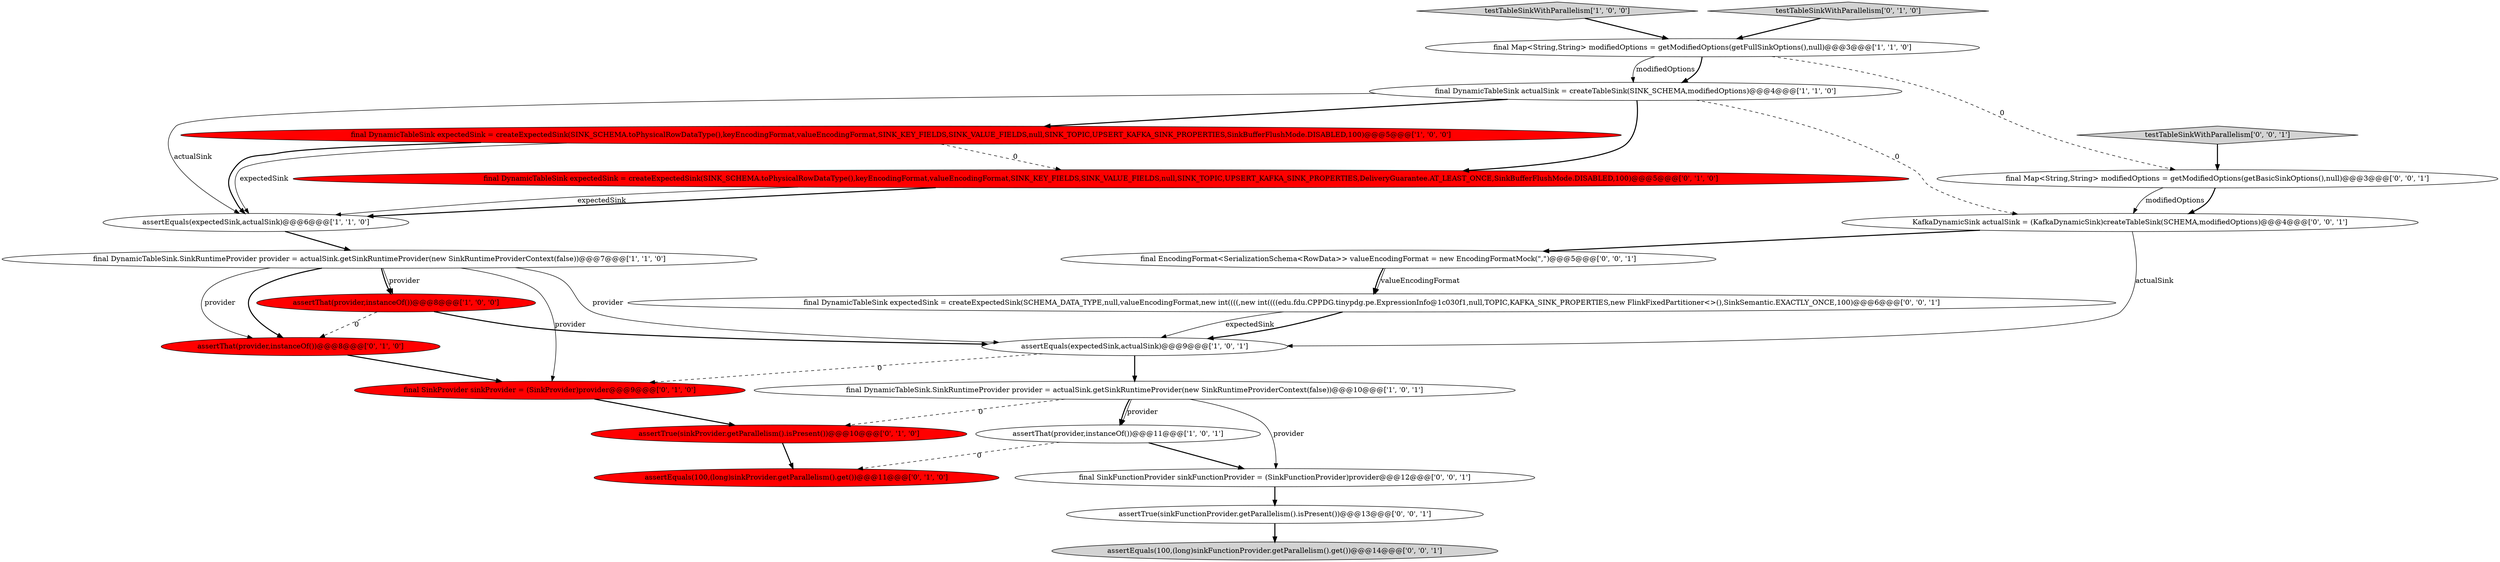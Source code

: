 digraph {
0 [style = filled, label = "final DynamicTableSink.SinkRuntimeProvider provider = actualSink.getSinkRuntimeProvider(new SinkRuntimeProviderContext(false))@@@10@@@['1', '0', '1']", fillcolor = white, shape = ellipse image = "AAA0AAABBB1BBB"];
7 [style = filled, label = "final Map<String,String> modifiedOptions = getModifiedOptions(getFullSinkOptions(),null)@@@3@@@['1', '1', '0']", fillcolor = white, shape = ellipse image = "AAA0AAABBB1BBB"];
5 [style = filled, label = "final DynamicTableSink actualSink = createTableSink(SINK_SCHEMA,modifiedOptions)@@@4@@@['1', '1', '0']", fillcolor = white, shape = ellipse image = "AAA0AAABBB1BBB"];
18 [style = filled, label = "assertEquals(100,(long)sinkFunctionProvider.getParallelism().get())@@@14@@@['0', '0', '1']", fillcolor = lightgray, shape = ellipse image = "AAA0AAABBB3BBB"];
21 [style = filled, label = "final Map<String,String> modifiedOptions = getModifiedOptions(getBasicSinkOptions(),null)@@@3@@@['0', '0', '1']", fillcolor = white, shape = ellipse image = "AAA0AAABBB3BBB"];
12 [style = filled, label = "final DynamicTableSink expectedSink = createExpectedSink(SINK_SCHEMA.toPhysicalRowDataType(),keyEncodingFormat,valueEncodingFormat,SINK_KEY_FIELDS,SINK_VALUE_FIELDS,null,SINK_TOPIC,UPSERT_KAFKA_SINK_PROPERTIES,DeliveryGuarantee.AT_LEAST_ONCE,SinkBufferFlushMode.DISABLED,100)@@@5@@@['0', '1', '0']", fillcolor = red, shape = ellipse image = "AAA1AAABBB2BBB"];
1 [style = filled, label = "final DynamicTableSink.SinkRuntimeProvider provider = actualSink.getSinkRuntimeProvider(new SinkRuntimeProviderContext(false))@@@7@@@['1', '1', '0']", fillcolor = white, shape = ellipse image = "AAA0AAABBB1BBB"];
10 [style = filled, label = "assertThat(provider,instanceOf())@@@8@@@['0', '1', '0']", fillcolor = red, shape = ellipse image = "AAA1AAABBB2BBB"];
17 [style = filled, label = "final DynamicTableSink expectedSink = createExpectedSink(SCHEMA_DATA_TYPE,null,valueEncodingFormat,new int((((,new int((((edu.fdu.CPPDG.tinypdg.pe.ExpressionInfo@1c030f1,null,TOPIC,KAFKA_SINK_PROPERTIES,new FlinkFixedPartitioner<>(),SinkSemantic.EXACTLY_ONCE,100)@@@6@@@['0', '0', '1']", fillcolor = white, shape = ellipse image = "AAA0AAABBB3BBB"];
14 [style = filled, label = "assertEquals(100,(long)sinkProvider.getParallelism().get())@@@11@@@['0', '1', '0']", fillcolor = red, shape = ellipse image = "AAA1AAABBB2BBB"];
22 [style = filled, label = "final SinkFunctionProvider sinkFunctionProvider = (SinkFunctionProvider)provider@@@12@@@['0', '0', '1']", fillcolor = white, shape = ellipse image = "AAA0AAABBB3BBB"];
13 [style = filled, label = "assertTrue(sinkProvider.getParallelism().isPresent())@@@10@@@['0', '1', '0']", fillcolor = red, shape = ellipse image = "AAA1AAABBB2BBB"];
20 [style = filled, label = "assertTrue(sinkFunctionProvider.getParallelism().isPresent())@@@13@@@['0', '0', '1']", fillcolor = white, shape = ellipse image = "AAA0AAABBB3BBB"];
8 [style = filled, label = "assertEquals(expectedSink,actualSink)@@@6@@@['1', '1', '0']", fillcolor = white, shape = ellipse image = "AAA0AAABBB1BBB"];
6 [style = filled, label = "testTableSinkWithParallelism['1', '0', '0']", fillcolor = lightgray, shape = diamond image = "AAA0AAABBB1BBB"];
2 [style = filled, label = "assertThat(provider,instanceOf())@@@11@@@['1', '0', '1']", fillcolor = white, shape = ellipse image = "AAA0AAABBB1BBB"];
23 [style = filled, label = "testTableSinkWithParallelism['0', '0', '1']", fillcolor = lightgray, shape = diamond image = "AAA0AAABBB3BBB"];
11 [style = filled, label = "final SinkProvider sinkProvider = (SinkProvider)provider@@@9@@@['0', '1', '0']", fillcolor = red, shape = ellipse image = "AAA1AAABBB2BBB"];
16 [style = filled, label = "KafkaDynamicSink actualSink = (KafkaDynamicSink)createTableSink(SCHEMA,modifiedOptions)@@@4@@@['0', '0', '1']", fillcolor = white, shape = ellipse image = "AAA0AAABBB3BBB"];
9 [style = filled, label = "assertThat(provider,instanceOf())@@@8@@@['1', '0', '0']", fillcolor = red, shape = ellipse image = "AAA1AAABBB1BBB"];
19 [style = filled, label = "final EncodingFormat<SerializationSchema<RowData>> valueEncodingFormat = new EncodingFormatMock(\",\")@@@5@@@['0', '0', '1']", fillcolor = white, shape = ellipse image = "AAA0AAABBB3BBB"];
15 [style = filled, label = "testTableSinkWithParallelism['0', '1', '0']", fillcolor = lightgray, shape = diamond image = "AAA0AAABBB2BBB"];
4 [style = filled, label = "assertEquals(expectedSink,actualSink)@@@9@@@['1', '0', '1']", fillcolor = white, shape = ellipse image = "AAA0AAABBB1BBB"];
3 [style = filled, label = "final DynamicTableSink expectedSink = createExpectedSink(SINK_SCHEMA.toPhysicalRowDataType(),keyEncodingFormat,valueEncodingFormat,SINK_KEY_FIELDS,SINK_VALUE_FIELDS,null,SINK_TOPIC,UPSERT_KAFKA_SINK_PROPERTIES,SinkBufferFlushMode.DISABLED,100)@@@5@@@['1', '0', '0']", fillcolor = red, shape = ellipse image = "AAA1AAABBB1BBB"];
5->3 [style = bold, label=""];
9->10 [style = dashed, label="0"];
7->21 [style = dashed, label="0"];
16->4 [style = solid, label="actualSink"];
1->10 [style = solid, label="provider"];
15->7 [style = bold, label=""];
9->4 [style = bold, label=""];
0->2 [style = bold, label=""];
5->8 [style = solid, label="actualSink"];
19->17 [style = bold, label=""];
16->19 [style = bold, label=""];
7->5 [style = solid, label="modifiedOptions"];
0->22 [style = solid, label="provider"];
19->17 [style = solid, label="valueEncodingFormat"];
1->9 [style = bold, label=""];
4->0 [style = bold, label=""];
5->16 [style = dashed, label="0"];
20->18 [style = bold, label=""];
1->9 [style = solid, label="provider"];
17->4 [style = solid, label="expectedSink"];
8->1 [style = bold, label=""];
3->8 [style = solid, label="expectedSink"];
7->5 [style = bold, label=""];
21->16 [style = solid, label="modifiedOptions"];
3->12 [style = dashed, label="0"];
2->14 [style = dashed, label="0"];
22->20 [style = bold, label=""];
5->12 [style = bold, label=""];
23->21 [style = bold, label=""];
12->8 [style = bold, label=""];
3->8 [style = bold, label=""];
11->13 [style = bold, label=""];
0->2 [style = solid, label="provider"];
12->8 [style = solid, label="expectedSink"];
0->13 [style = dashed, label="0"];
1->11 [style = solid, label="provider"];
21->16 [style = bold, label=""];
4->11 [style = dashed, label="0"];
6->7 [style = bold, label=""];
2->22 [style = bold, label=""];
1->4 [style = solid, label="provider"];
1->10 [style = bold, label=""];
13->14 [style = bold, label=""];
17->4 [style = bold, label=""];
10->11 [style = bold, label=""];
}
